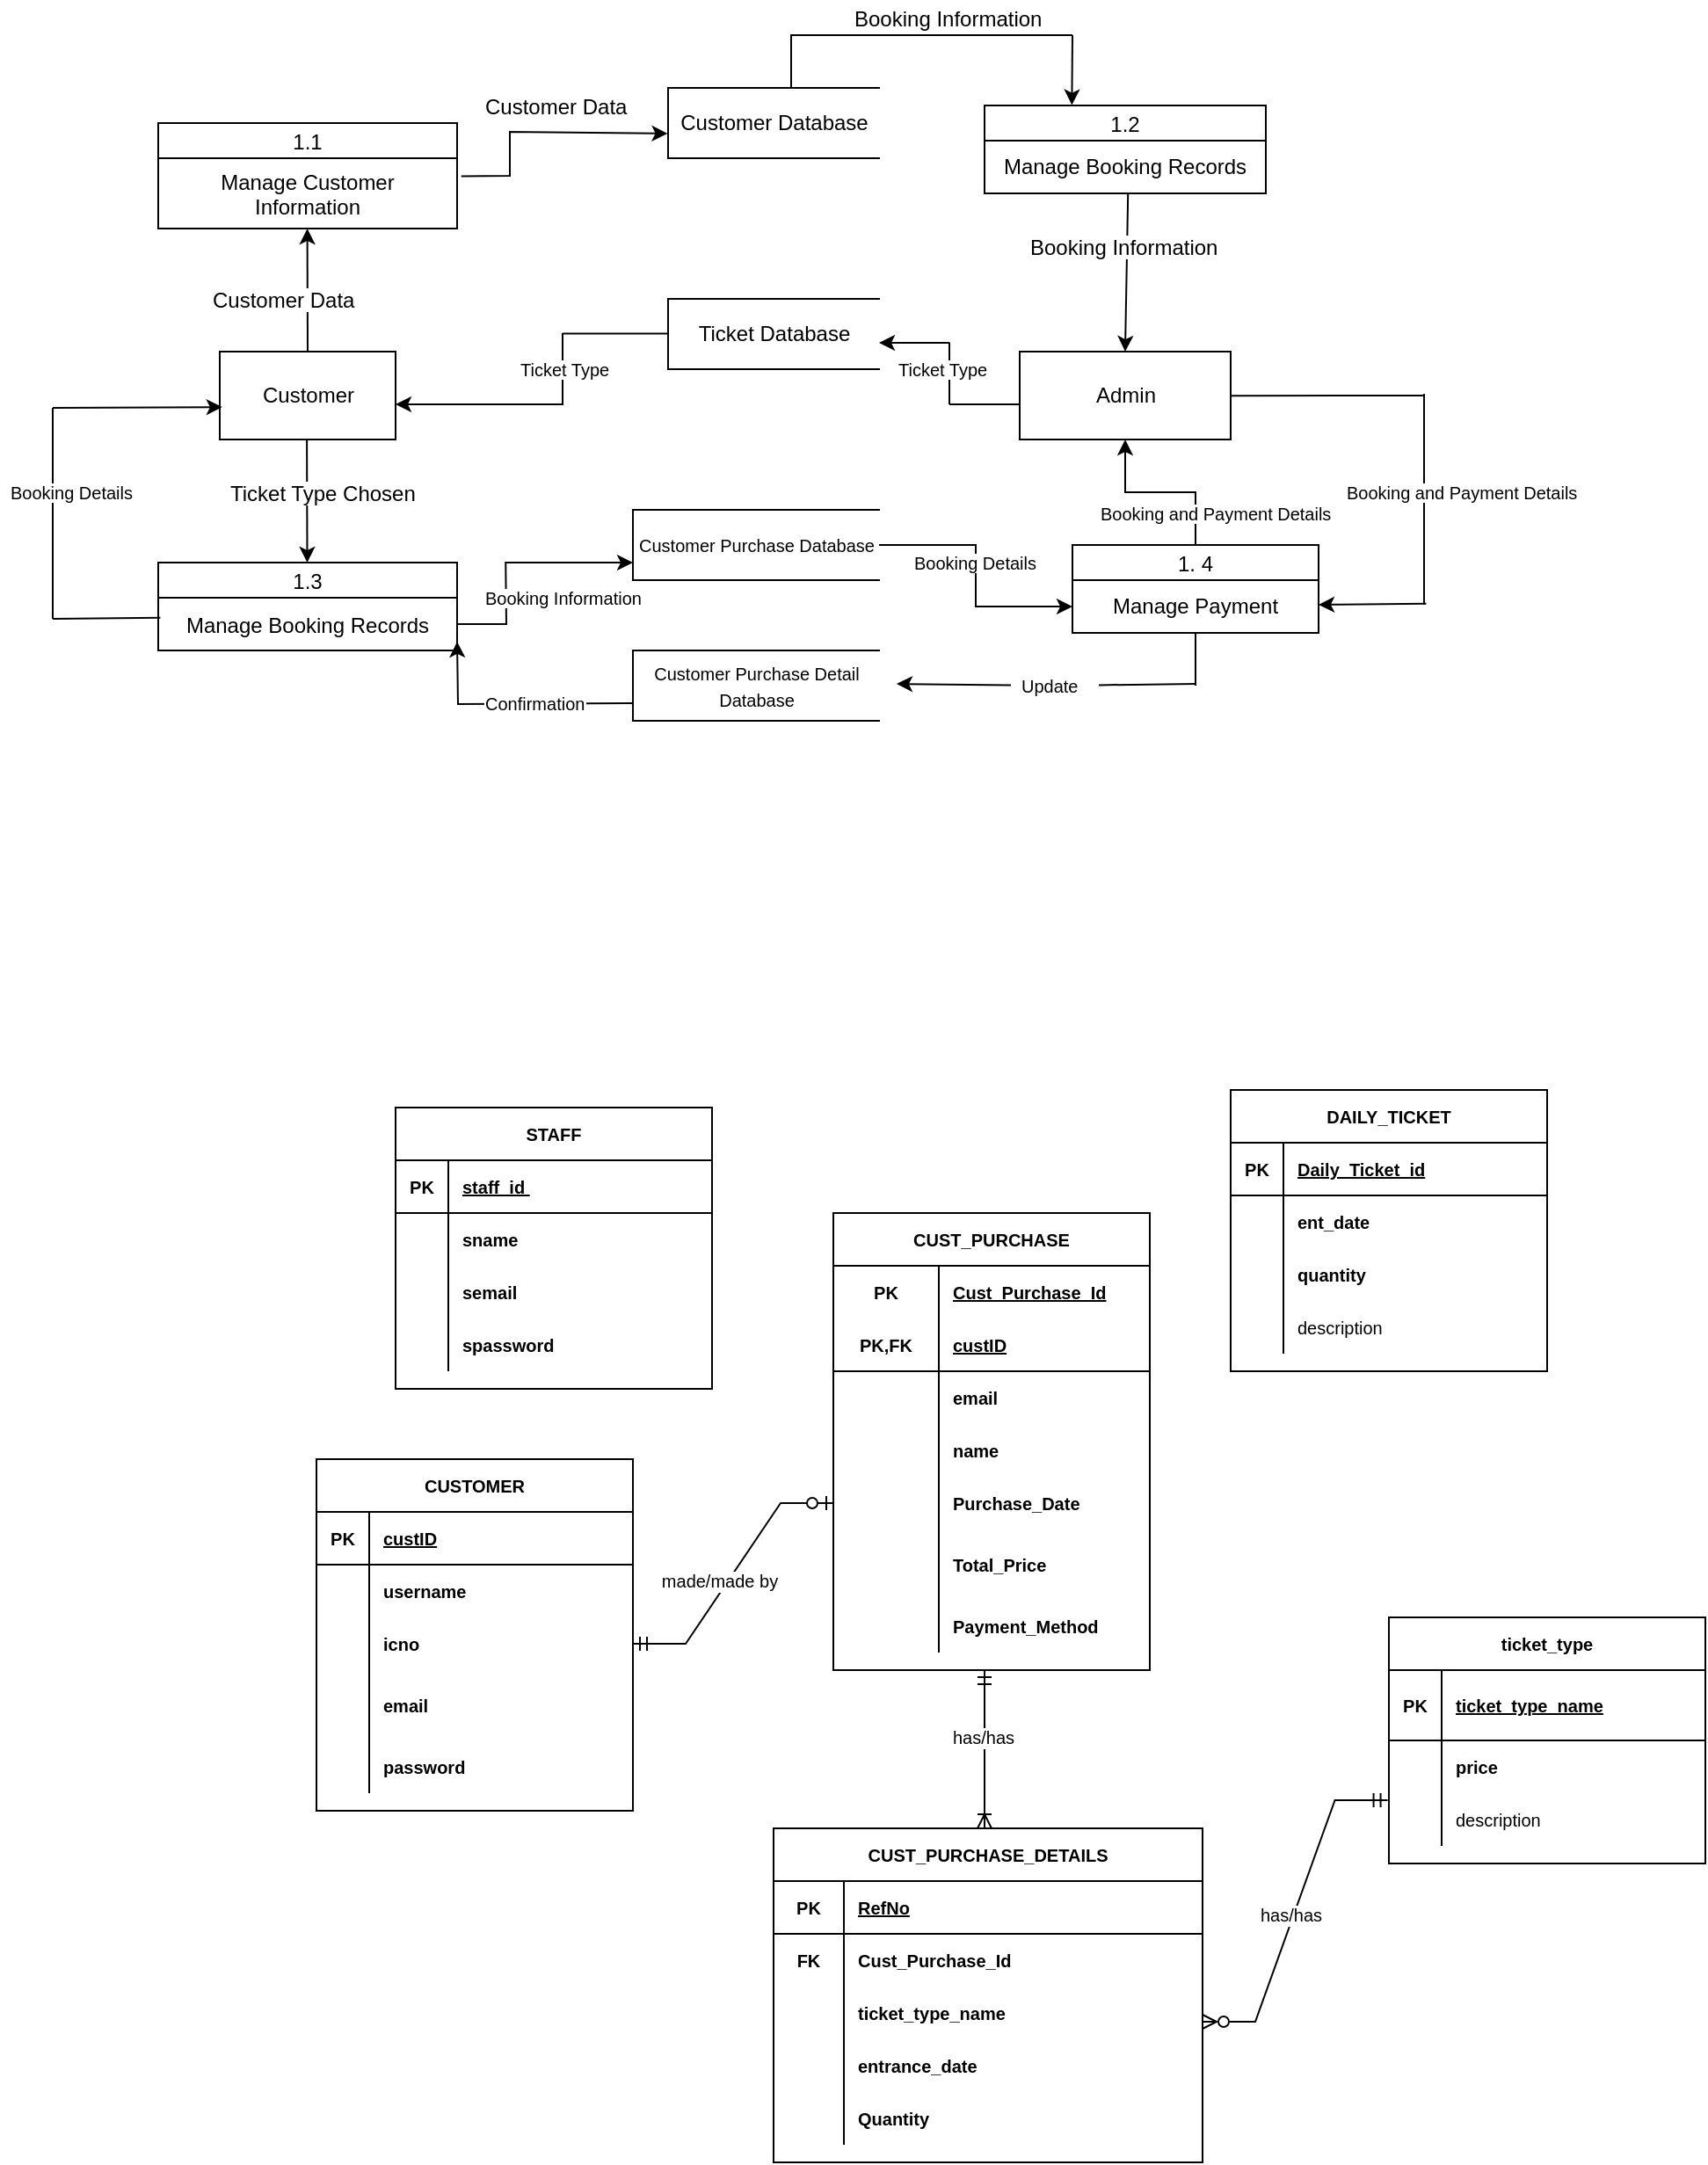 <mxfile version="16.2.7" type="github">
  <diagram id="S7l8wAbUdRp46LBn-i9x" name="Page-1">
    <mxGraphModel dx="1314" dy="1718" grid="1" gridSize="10" guides="1" tooltips="1" connect="1" arrows="1" fold="1" page="1" pageScale="1" pageWidth="850" pageHeight="1100" math="0" shadow="0">
      <root>
        <mxCell id="0" />
        <mxCell id="1" parent="0" />
        <mxCell id="JdBObX5c28iziQ9NhJDq-1" value="1.3" style="swimlane;fontStyle=0;childLayout=stackLayout;horizontal=1;startSize=20;fillColor=#ffffff;horizontalStack=0;resizeParent=1;resizeParentMax=0;resizeLast=0;collapsible=0;marginBottom=0;swimlaneFillColor=#ffffff;" vertex="1" parent="1">
          <mxGeometry x="90" y="310" width="170" height="50" as="geometry" />
        </mxCell>
        <mxCell id="JdBObX5c28iziQ9NhJDq-6" value="Manage Booking Records" style="text;strokeColor=none;fillColor=none;align=center;verticalAlign=middle;spacingLeft=4;spacingRight=4;overflow=hidden;points=[[0,0.5],[1,0.5]];portConstraint=eastwest;rotatable=0;" vertex="1" parent="JdBObX5c28iziQ9NhJDq-1">
          <mxGeometry y="20" width="170" height="30" as="geometry" />
        </mxCell>
        <mxCell id="JdBObX5c28iziQ9NhJDq-2" value="1.1" style="swimlane;fontStyle=0;childLayout=stackLayout;horizontal=1;startSize=20;fillColor=#ffffff;horizontalStack=0;resizeParent=1;resizeParentMax=0;resizeLast=0;collapsible=0;marginBottom=0;swimlaneFillColor=#ffffff;" vertex="1" parent="1">
          <mxGeometry x="90" y="60" width="170" height="60" as="geometry" />
        </mxCell>
        <mxCell id="JdBObX5c28iziQ9NhJDq-5" value="Manage Customer &#xa;Information" style="text;strokeColor=none;fillColor=none;align=center;verticalAlign=middle;spacingLeft=4;spacingRight=4;overflow=hidden;points=[[0,0.5],[1,0.5]];portConstraint=eastwest;rotatable=0;" vertex="1" parent="JdBObX5c28iziQ9NhJDq-2">
          <mxGeometry y="20" width="170" height="40" as="geometry" />
        </mxCell>
        <mxCell id="JdBObX5c28iziQ9NhJDq-58" value="" style="edgeStyle=orthogonalEdgeStyle;rounded=0;orthogonalLoop=1;jettySize=auto;html=1;fontSize=10;startArrow=none;startFill=0;endArrow=classic;endFill=1;" edge="1" parent="1" source="JdBObX5c28iziQ9NhJDq-3" target="JdBObX5c28iziQ9NhJDq-9">
          <mxGeometry relative="1" as="geometry" />
        </mxCell>
        <mxCell id="JdBObX5c28iziQ9NhJDq-3" value="1. 4" style="swimlane;fontStyle=0;childLayout=stackLayout;horizontal=1;startSize=20;fillColor=#ffffff;horizontalStack=0;resizeParent=1;resizeParentMax=0;resizeLast=0;collapsible=0;marginBottom=0;swimlaneFillColor=#ffffff;" vertex="1" parent="1">
          <mxGeometry x="610" y="300" width="140" height="50" as="geometry" />
        </mxCell>
        <mxCell id="JdBObX5c28iziQ9NhJDq-8" value="Manage Payment" style="text;html=1;strokeColor=none;fillColor=none;align=center;verticalAlign=middle;whiteSpace=wrap;rounded=0;" vertex="1" parent="JdBObX5c28iziQ9NhJDq-3">
          <mxGeometry y="20" width="140" height="30" as="geometry" />
        </mxCell>
        <mxCell id="JdBObX5c28iziQ9NhJDq-4" value="1.2" style="swimlane;fontStyle=0;childLayout=stackLayout;horizontal=1;startSize=20;fillColor=#ffffff;horizontalStack=0;resizeParent=1;resizeParentMax=0;resizeLast=0;collapsible=0;marginBottom=0;swimlaneFillColor=#ffffff;" vertex="1" parent="1">
          <mxGeometry x="560" y="50" width="160" height="50" as="geometry" />
        </mxCell>
        <mxCell id="JdBObX5c28iziQ9NhJDq-7" value="Manage Booking Records" style="text;html=1;strokeColor=none;fillColor=none;align=center;verticalAlign=middle;whiteSpace=wrap;rounded=0;" vertex="1" parent="JdBObX5c28iziQ9NhJDq-4">
          <mxGeometry y="20" width="160" height="30" as="geometry" />
        </mxCell>
        <mxCell id="JdBObX5c28iziQ9NhJDq-9" value="Admin" style="html=1;dashed=0;whitespace=wrap;" vertex="1" parent="1">
          <mxGeometry x="580" y="190" width="120" height="50" as="geometry" />
        </mxCell>
        <mxCell id="JdBObX5c28iziQ9NhJDq-11" value="Customer" style="html=1;dashed=0;whitespace=wrap;" vertex="1" parent="1">
          <mxGeometry x="125" y="190" width="100" height="50" as="geometry" />
        </mxCell>
        <mxCell id="JdBObX5c28iziQ9NhJDq-12" value="" style="endArrow=classic;html=1;rounded=0;exitX=0.5;exitY=0;exitDx=0;exitDy=0;" edge="1" parent="1" source="JdBObX5c28iziQ9NhJDq-11">
          <mxGeometry width="50" height="50" relative="1" as="geometry">
            <mxPoint x="174.79" y="180" as="sourcePoint" />
            <mxPoint x="174.79" y="120" as="targetPoint" />
          </mxGeometry>
        </mxCell>
        <mxCell id="JdBObX5c28iziQ9NhJDq-14" value="" style="endArrow=none;html=1;rounded=0;exitX=0.5;exitY=0;exitDx=0;exitDy=0;endFill=0;startArrow=classic;startFill=1;" edge="1" parent="1">
          <mxGeometry width="50" height="50" relative="1" as="geometry">
            <mxPoint x="174.76" y="310" as="sourcePoint" />
            <mxPoint x="174.55" y="240" as="targetPoint" />
          </mxGeometry>
        </mxCell>
        <mxCell id="JdBObX5c28iziQ9NhJDq-15" value="Customer Database" style="html=1;dashed=0;whitespace=wrap;shape=partialRectangle;right=0;" vertex="1" parent="1">
          <mxGeometry x="380" y="40" width="120" height="40" as="geometry" />
        </mxCell>
        <mxCell id="JdBObX5c28iziQ9NhJDq-16" value="Ticket Database" style="html=1;dashed=0;whitespace=wrap;shape=partialRectangle;right=0;" vertex="1" parent="1">
          <mxGeometry x="380" y="160" width="120" height="40" as="geometry" />
        </mxCell>
        <mxCell id="JdBObX5c28iziQ9NhJDq-56" value="" style="edgeStyle=orthogonalEdgeStyle;rounded=0;orthogonalLoop=1;jettySize=auto;html=1;fontSize=10;startArrow=none;startFill=0;endArrow=classic;endFill=1;" edge="1" parent="1" source="JdBObX5c28iziQ9NhJDq-17" target="JdBObX5c28iziQ9NhJDq-8">
          <mxGeometry relative="1" as="geometry" />
        </mxCell>
        <mxCell id="JdBObX5c28iziQ9NhJDq-17" value="&lt;font style=&quot;font-size: 10px&quot;&gt;Customer Purchase Database&lt;/font&gt;" style="html=1;dashed=0;whitespace=wrap;shape=partialRectangle;right=0;" vertex="1" parent="1">
          <mxGeometry x="360" y="280" width="140" height="40" as="geometry" />
        </mxCell>
        <mxCell id="JdBObX5c28iziQ9NhJDq-25" value="Customer Data" style="text;strokeColor=none;fillColor=none;align=left;verticalAlign=middle;spacingLeft=4;spacingRight=4;overflow=hidden;points=[[0,0.5],[1,0.5]];portConstraint=eastwest;rotatable=0;rounded=1;labelBackgroundColor=#FFFFFF;fontSize=12;" vertex="1" parent="1">
          <mxGeometry x="115" y="150" width="120" height="20" as="geometry" />
        </mxCell>
        <mxCell id="JdBObX5c28iziQ9NhJDq-27" value="" style="endArrow=classic;html=1;rounded=0;exitX=1.014;exitY=0.257;exitDx=0;exitDy=0;exitPerimeter=0;entryX=-0.002;entryY=0.649;entryDx=0;entryDy=0;entryPerimeter=0;" edge="1" parent="1" source="JdBObX5c28iziQ9NhJDq-5" target="JdBObX5c28iziQ9NhJDq-15">
          <mxGeometry width="50" height="50" relative="1" as="geometry">
            <mxPoint x="290" y="115" as="sourcePoint" />
            <mxPoint x="340" y="65" as="targetPoint" />
            <Array as="points">
              <mxPoint x="290" y="90" />
              <mxPoint x="290" y="65" />
            </Array>
          </mxGeometry>
        </mxCell>
        <mxCell id="JdBObX5c28iziQ9NhJDq-28" value="Customer Data" style="text;strokeColor=none;fillColor=none;align=left;verticalAlign=middle;spacingLeft=4;spacingRight=4;overflow=hidden;points=[[0,0.5],[1,0.5]];portConstraint=eastwest;rotatable=0;rounded=1;labelBackgroundColor=#FFFFFF;fontSize=12;" vertex="1" parent="1">
          <mxGeometry x="270" y="40" width="120" height="20" as="geometry" />
        </mxCell>
        <mxCell id="JdBObX5c28iziQ9NhJDq-29" value="" style="endArrow=none;html=1;rounded=0;endFill=0;" edge="1" parent="1">
          <mxGeometry width="50" height="50" relative="1" as="geometry">
            <mxPoint x="450" y="40" as="sourcePoint" />
            <mxPoint x="610" y="10" as="targetPoint" />
            <Array as="points">
              <mxPoint x="450" y="10" />
            </Array>
          </mxGeometry>
        </mxCell>
        <mxCell id="JdBObX5c28iziQ9NhJDq-30" value="" style="endArrow=classic;html=1;rounded=0;entryX=0.348;entryY=-0.004;entryDx=0;entryDy=0;entryPerimeter=0;" edge="1" parent="1">
          <mxGeometry width="50" height="50" relative="1" as="geometry">
            <mxPoint x="610" y="10" as="sourcePoint" />
            <mxPoint x="609.68" y="49.8" as="targetPoint" />
          </mxGeometry>
        </mxCell>
        <mxCell id="JdBObX5c28iziQ9NhJDq-31" value="Booking Information" style="text;strokeColor=none;fillColor=none;align=left;verticalAlign=middle;spacingLeft=4;spacingRight=4;overflow=hidden;points=[[0,0.5],[1,0.5]];portConstraint=eastwest;rotatable=0;rounded=1;labelBackgroundColor=#FFFFFF;fontSize=12;" vertex="1" parent="1">
          <mxGeometry x="480" y="-10" width="120" height="20" as="geometry" />
        </mxCell>
        <mxCell id="JdBObX5c28iziQ9NhJDq-32" value="" style="endArrow=classic;html=1;rounded=0;entryX=0.5;entryY=0;entryDx=0;entryDy=0;exitX=0.51;exitY=1.016;exitDx=0;exitDy=0;exitPerimeter=0;" edge="1" parent="1" source="JdBObX5c28iziQ9NhJDq-7" target="JdBObX5c28iziQ9NhJDq-9">
          <mxGeometry width="50" height="50" relative="1" as="geometry">
            <mxPoint x="641" y="104" as="sourcePoint" />
            <mxPoint x="641.0" y="160" as="targetPoint" />
          </mxGeometry>
        </mxCell>
        <mxCell id="JdBObX5c28iziQ9NhJDq-33" value="Booking Information" style="text;strokeColor=none;fillColor=none;align=left;verticalAlign=middle;spacingLeft=4;spacingRight=4;overflow=hidden;points=[[0,0.5],[1,0.5]];portConstraint=eastwest;rotatable=0;rounded=1;labelBackgroundColor=#FFFFFF;fontSize=12;" vertex="1" parent="1">
          <mxGeometry x="580" y="120" width="120" height="20" as="geometry" />
        </mxCell>
        <mxCell id="JdBObX5c28iziQ9NhJDq-38" value="" style="endArrow=none;html=1;rounded=0;endFill=0;startArrow=classic;startFill=1;" edge="1" parent="1">
          <mxGeometry width="50" height="50" relative="1" as="geometry">
            <mxPoint x="500" y="185" as="sourcePoint" />
            <mxPoint x="540" y="185" as="targetPoint" />
          </mxGeometry>
        </mxCell>
        <mxCell id="JdBObX5c28iziQ9NhJDq-39" value="" style="endArrow=none;html=1;rounded=0;endFill=0;" edge="1" parent="1">
          <mxGeometry width="50" height="50" relative="1" as="geometry">
            <mxPoint x="540" y="184.74" as="sourcePoint" />
            <mxPoint x="540" y="220" as="targetPoint" />
          </mxGeometry>
        </mxCell>
        <mxCell id="JdBObX5c28iziQ9NhJDq-40" value="" style="endArrow=none;html=1;rounded=0;endFill=0;" edge="1" parent="1">
          <mxGeometry width="50" height="50" relative="1" as="geometry">
            <mxPoint x="540" y="220" as="sourcePoint" />
            <mxPoint x="580" y="220" as="targetPoint" />
          </mxGeometry>
        </mxCell>
        <mxCell id="JdBObX5c28iziQ9NhJDq-41" value="Ticket Type" style="text;strokeColor=none;fillColor=none;align=left;verticalAlign=middle;spacingLeft=4;spacingRight=4;overflow=hidden;points=[[0,0.5],[1,0.5]];portConstraint=eastwest;rotatable=0;rounded=1;labelBackgroundColor=#FFFFFF;fontSize=10;" vertex="1" parent="1">
          <mxGeometry x="505" y="190" width="70" height="20" as="geometry" />
        </mxCell>
        <mxCell id="JdBObX5c28iziQ9NhJDq-42" value="" style="endArrow=none;html=1;rounded=0;fontSize=10;endFill=0;" edge="1" parent="1">
          <mxGeometry width="50" height="50" relative="1" as="geometry">
            <mxPoint x="380" y="179.74" as="sourcePoint" />
            <mxPoint x="320" y="179.74" as="targetPoint" />
          </mxGeometry>
        </mxCell>
        <mxCell id="JdBObX5c28iziQ9NhJDq-43" value="" style="endArrow=none;html=1;rounded=0;fontSize=10;endFill=0;" edge="1" parent="1">
          <mxGeometry width="50" height="50" relative="1" as="geometry">
            <mxPoint x="320" y="220.5" as="sourcePoint" />
            <mxPoint x="320" y="179.5" as="targetPoint" />
          </mxGeometry>
        </mxCell>
        <mxCell id="JdBObX5c28iziQ9NhJDq-44" value="" style="endArrow=classic;html=1;rounded=0;fontSize=10;" edge="1" parent="1">
          <mxGeometry width="50" height="50" relative="1" as="geometry">
            <mxPoint x="320" y="220" as="sourcePoint" />
            <mxPoint x="225" y="220" as="targetPoint" />
          </mxGeometry>
        </mxCell>
        <mxCell id="JdBObX5c28iziQ9NhJDq-45" value="Ticket Type" style="text;strokeColor=none;fillColor=none;align=left;verticalAlign=middle;spacingLeft=4;spacingRight=4;overflow=hidden;points=[[0,0.5],[1,0.5]];portConstraint=eastwest;rotatable=0;rounded=1;labelBackgroundColor=#FFFFFF;fontSize=10;" vertex="1" parent="1">
          <mxGeometry x="290" y="190" width="70" height="20" as="geometry" />
        </mxCell>
        <mxCell id="JdBObX5c28iziQ9NhJDq-78" value="" style="edgeStyle=orthogonalEdgeStyle;rounded=0;orthogonalLoop=1;jettySize=auto;html=1;fontSize=10;startArrow=none;startFill=0;endArrow=classic;endFill=1;" edge="1" parent="1">
          <mxGeometry relative="1" as="geometry">
            <mxPoint x="360" y="389.993" as="sourcePoint" />
            <mxPoint x="260" y="354.94" as="targetPoint" />
          </mxGeometry>
        </mxCell>
        <mxCell id="JdBObX5c28iziQ9NhJDq-46" value="&lt;font style=&quot;font-size: 10px&quot;&gt;Customer Purchase Detail&lt;br&gt;Database&lt;br&gt;&lt;/font&gt;" style="html=1;dashed=0;whitespace=wrap;shape=partialRectangle;right=0;" vertex="1" parent="1">
          <mxGeometry x="360" y="360" width="140" height="40" as="geometry" />
        </mxCell>
        <mxCell id="JdBObX5c28iziQ9NhJDq-47" value="" style="endArrow=classic;html=1;rounded=0;exitX=1;exitY=0.5;exitDx=0;exitDy=0;entryX=0;entryY=0.75;entryDx=0;entryDy=0;" edge="1" parent="1" source="JdBObX5c28iziQ9NhJDq-6" target="JdBObX5c28iziQ9NhJDq-17">
          <mxGeometry width="50" height="50" relative="1" as="geometry">
            <mxPoint x="260.0" y="335.28" as="sourcePoint" />
            <mxPoint x="358.81" y="311.28" as="targetPoint" />
            <Array as="points">
              <mxPoint x="288" y="345" />
              <mxPoint x="287.62" y="310" />
            </Array>
          </mxGeometry>
        </mxCell>
        <mxCell id="JdBObX5c28iziQ9NhJDq-48" value="Booking Information" style="text;strokeColor=none;fillColor=none;align=left;verticalAlign=middle;spacingLeft=4;spacingRight=4;overflow=hidden;points=[[0,0.5],[1,0.5]];portConstraint=eastwest;rotatable=0;rounded=1;labelBackgroundColor=#FFFFFF;fontSize=10;" vertex="1" parent="1">
          <mxGeometry x="270" y="320" width="100" height="20" as="geometry" />
        </mxCell>
        <mxCell id="JdBObX5c28iziQ9NhJDq-49" value="Ticket Type Chosen " style="text;strokeColor=none;fillColor=none;align=left;verticalAlign=middle;spacingLeft=4;spacingRight=4;overflow=hidden;points=[[0,0.5],[1,0.5]];portConstraint=eastwest;rotatable=0;rounded=1;labelBackgroundColor=#FFFFFF;fontSize=12;" vertex="1" parent="1">
          <mxGeometry x="125" y="260" width="120" height="20" as="geometry" />
        </mxCell>
        <mxCell id="JdBObX5c28iziQ9NhJDq-57" value="Booking Details" style="text;strokeColor=none;fillColor=none;align=left;verticalAlign=middle;spacingLeft=4;spacingRight=4;overflow=hidden;points=[[0,0.5],[1,0.5]];portConstraint=eastwest;rotatable=0;rounded=1;labelBackgroundColor=#FFFFFF;fontSize=10;" vertex="1" parent="1">
          <mxGeometry x="514" y="300" width="100" height="20" as="geometry" />
        </mxCell>
        <mxCell id="JdBObX5c28iziQ9NhJDq-59" value="Booking and Payment Details" style="text;strokeColor=none;fillColor=none;align=left;verticalAlign=middle;spacingLeft=4;spacingRight=4;overflow=hidden;points=[[0,0.5],[1,0.5]];portConstraint=eastwest;rotatable=0;rounded=1;labelBackgroundColor=#FFFFFF;fontSize=10;" vertex="1" parent="1">
          <mxGeometry x="620" y="272" width="150" height="20" as="geometry" />
        </mxCell>
        <mxCell id="JdBObX5c28iziQ9NhJDq-63" value="" style="endArrow=none;html=1;rounded=0;fontSize=10;entryX=0.007;entryY=0.378;entryDx=0;entryDy=0;entryPerimeter=0;endFill=0;" edge="1" parent="1" target="JdBObX5c28iziQ9NhJDq-6">
          <mxGeometry width="50" height="50" relative="1" as="geometry">
            <mxPoint x="30" y="342" as="sourcePoint" />
            <mxPoint x="80" y="292" as="targetPoint" />
          </mxGeometry>
        </mxCell>
        <mxCell id="JdBObX5c28iziQ9NhJDq-64" value="" style="endArrow=none;html=1;rounded=0;fontSize=10;endFill=0;" edge="1" parent="1">
          <mxGeometry width="50" height="50" relative="1" as="geometry">
            <mxPoint x="30" y="342" as="sourcePoint" />
            <mxPoint x="30" y="222" as="targetPoint" />
          </mxGeometry>
        </mxCell>
        <mxCell id="JdBObX5c28iziQ9NhJDq-65" value="" style="endArrow=classic;html=1;rounded=0;fontSize=10;entryX=0.014;entryY=0.671;entryDx=0;entryDy=0;entryPerimeter=0;" edge="1" parent="1">
          <mxGeometry width="50" height="50" relative="1" as="geometry">
            <mxPoint x="30" y="222" as="sourcePoint" />
            <mxPoint x="126.4" y="221.55" as="targetPoint" />
          </mxGeometry>
        </mxCell>
        <mxCell id="JdBObX5c28iziQ9NhJDq-66" value="Booking Details" style="text;strokeColor=none;fillColor=none;align=left;verticalAlign=middle;spacingLeft=4;spacingRight=4;overflow=hidden;points=[[0,0.5],[1,0.5]];portConstraint=eastwest;rotatable=0;rounded=1;labelBackgroundColor=#FFFFFF;fontSize=10;" vertex="1" parent="1">
          <mxGeometry y="260" width="100" height="20" as="geometry" />
        </mxCell>
        <mxCell id="JdBObX5c28iziQ9NhJDq-68" value="" style="endArrow=none;html=1;rounded=0;fontSize=10;entryX=0.007;entryY=0.378;entryDx=0;entryDy=0;entryPerimeter=0;endFill=0;startArrow=classic;startFill=1;" edge="1" parent="1">
          <mxGeometry width="50" height="50" relative="1" as="geometry">
            <mxPoint x="750" y="334.0" as="sourcePoint" />
            <mxPoint x="811.19" y="333.34" as="targetPoint" />
          </mxGeometry>
        </mxCell>
        <mxCell id="JdBObX5c28iziQ9NhJDq-69" value="" style="endArrow=none;html=1;rounded=0;fontSize=10;endFill=0;" edge="1" parent="1">
          <mxGeometry width="50" height="50" relative="1" as="geometry">
            <mxPoint x="810" y="334.0" as="sourcePoint" />
            <mxPoint x="810" y="214" as="targetPoint" />
          </mxGeometry>
        </mxCell>
        <mxCell id="JdBObX5c28iziQ9NhJDq-70" value="" style="endArrow=none;html=1;rounded=0;fontSize=10;endFill=0;" edge="1" parent="1">
          <mxGeometry width="50" height="50" relative="1" as="geometry">
            <mxPoint x="700" y="215.08" as="sourcePoint" />
            <mxPoint x="810" y="215" as="targetPoint" />
          </mxGeometry>
        </mxCell>
        <mxCell id="JdBObX5c28iziQ9NhJDq-71" value="Booking and Payment Details" style="text;strokeColor=none;fillColor=none;align=left;verticalAlign=middle;spacingLeft=4;spacingRight=4;overflow=hidden;points=[[0,0.5],[1,0.5]];portConstraint=eastwest;rotatable=0;rounded=1;labelBackgroundColor=#FFFFFF;fontSize=10;" vertex="1" parent="1">
          <mxGeometry x="760" y="260" width="150" height="20" as="geometry" />
        </mxCell>
        <mxCell id="JdBObX5c28iziQ9NhJDq-74" value="" style="endArrow=none;html=1;rounded=0;fontSize=10;entryX=0.5;entryY=1;entryDx=0;entryDy=0;endFill=0;" edge="1" parent="1" target="JdBObX5c28iziQ9NhJDq-8">
          <mxGeometry width="50" height="50" relative="1" as="geometry">
            <mxPoint x="680" y="380" as="sourcePoint" />
            <mxPoint x="682" y="355" as="targetPoint" />
          </mxGeometry>
        </mxCell>
        <mxCell id="JdBObX5c28iziQ9NhJDq-75" value="" style="endArrow=none;html=1;rounded=0;fontSize=10;endFill=0;startArrow=none;" edge="1" parent="1" source="JdBObX5c28iziQ9NhJDq-76">
          <mxGeometry width="50" height="50" relative="1" as="geometry">
            <mxPoint x="510" y="379" as="sourcePoint" />
            <mxPoint x="680" y="379" as="targetPoint" />
          </mxGeometry>
        </mxCell>
        <mxCell id="JdBObX5c28iziQ9NhJDq-76" value="Update" style="text;strokeColor=none;fillColor=none;align=left;verticalAlign=middle;spacingLeft=4;spacingRight=4;overflow=hidden;points=[[0,0.5],[1,0.5]];portConstraint=eastwest;rotatable=0;rounded=1;labelBackgroundColor=#FFFFFF;fontSize=10;" vertex="1" parent="1">
          <mxGeometry x="575" y="370" width="50" height="20" as="geometry" />
        </mxCell>
        <mxCell id="JdBObX5c28iziQ9NhJDq-77" value="" style="endArrow=none;html=1;rounded=0;fontSize=10;endFill=0;startArrow=classic;startFill=1;" edge="1" parent="1" target="JdBObX5c28iziQ9NhJDq-76">
          <mxGeometry width="50" height="50" relative="1" as="geometry">
            <mxPoint x="510" y="379" as="sourcePoint" />
            <mxPoint x="680" y="379" as="targetPoint" />
          </mxGeometry>
        </mxCell>
        <mxCell id="JdBObX5c28iziQ9NhJDq-79" value="Confirmation" style="text;strokeColor=none;fillColor=none;align=left;verticalAlign=middle;spacingLeft=4;spacingRight=4;overflow=hidden;points=[[0,0.5],[1,0.5]];portConstraint=eastwest;rotatable=0;rounded=1;labelBackgroundColor=#FFFFFF;fontSize=10;" vertex="1" parent="1">
          <mxGeometry x="270" y="380" width="70" height="20" as="geometry" />
        </mxCell>
        <mxCell id="JdBObX5c28iziQ9NhJDq-80" value="STAFF" style="shape=table;startSize=30;container=1;collapsible=1;childLayout=tableLayout;fixedRows=1;rowLines=0;fontStyle=1;align=center;resizeLast=1;fontSize=10;" vertex="1" parent="1">
          <mxGeometry x="225" y="620" width="180" height="160" as="geometry" />
        </mxCell>
        <mxCell id="JdBObX5c28iziQ9NhJDq-81" value="" style="shape=tableRow;horizontal=0;startSize=0;swimlaneHead=0;swimlaneBody=0;fillColor=none;collapsible=0;dropTarget=0;points=[[0,0.5],[1,0.5]];portConstraint=eastwest;top=0;left=0;right=0;bottom=1;fontSize=10;" vertex="1" parent="JdBObX5c28iziQ9NhJDq-80">
          <mxGeometry y="30" width="180" height="30" as="geometry" />
        </mxCell>
        <mxCell id="JdBObX5c28iziQ9NhJDq-82" value="PK" style="shape=partialRectangle;connectable=0;fillColor=none;top=0;left=0;bottom=0;right=0;fontStyle=1;overflow=hidden;fontSize=10;" vertex="1" parent="JdBObX5c28iziQ9NhJDq-81">
          <mxGeometry width="30" height="30" as="geometry">
            <mxRectangle width="30" height="30" as="alternateBounds" />
          </mxGeometry>
        </mxCell>
        <mxCell id="JdBObX5c28iziQ9NhJDq-83" value="staff_id " style="shape=partialRectangle;connectable=0;fillColor=none;top=0;left=0;bottom=0;right=0;align=left;spacingLeft=6;fontStyle=5;overflow=hidden;fontSize=10;" vertex="1" parent="JdBObX5c28iziQ9NhJDq-81">
          <mxGeometry x="30" width="150" height="30" as="geometry">
            <mxRectangle width="150" height="30" as="alternateBounds" />
          </mxGeometry>
        </mxCell>
        <mxCell id="JdBObX5c28iziQ9NhJDq-84" value="" style="shape=tableRow;horizontal=0;startSize=0;swimlaneHead=0;swimlaneBody=0;fillColor=none;collapsible=0;dropTarget=0;points=[[0,0.5],[1,0.5]];portConstraint=eastwest;top=0;left=0;right=0;bottom=0;fontSize=10;" vertex="1" parent="JdBObX5c28iziQ9NhJDq-80">
          <mxGeometry y="60" width="180" height="30" as="geometry" />
        </mxCell>
        <mxCell id="JdBObX5c28iziQ9NhJDq-85" value="" style="shape=partialRectangle;connectable=0;fillColor=none;top=0;left=0;bottom=0;right=0;editable=1;overflow=hidden;fontSize=10;" vertex="1" parent="JdBObX5c28iziQ9NhJDq-84">
          <mxGeometry width="30" height="30" as="geometry">
            <mxRectangle width="30" height="30" as="alternateBounds" />
          </mxGeometry>
        </mxCell>
        <mxCell id="JdBObX5c28iziQ9NhJDq-86" value="sname" style="shape=partialRectangle;connectable=0;fillColor=none;top=0;left=0;bottom=0;right=0;align=left;spacingLeft=6;overflow=hidden;fontSize=10;fontStyle=1" vertex="1" parent="JdBObX5c28iziQ9NhJDq-84">
          <mxGeometry x="30" width="150" height="30" as="geometry">
            <mxRectangle width="150" height="30" as="alternateBounds" />
          </mxGeometry>
        </mxCell>
        <mxCell id="JdBObX5c28iziQ9NhJDq-87" value="" style="shape=tableRow;horizontal=0;startSize=0;swimlaneHead=0;swimlaneBody=0;fillColor=none;collapsible=0;dropTarget=0;points=[[0,0.5],[1,0.5]];portConstraint=eastwest;top=0;left=0;right=0;bottom=0;fontSize=10;" vertex="1" parent="JdBObX5c28iziQ9NhJDq-80">
          <mxGeometry y="90" width="180" height="30" as="geometry" />
        </mxCell>
        <mxCell id="JdBObX5c28iziQ9NhJDq-88" value="" style="shape=partialRectangle;connectable=0;fillColor=none;top=0;left=0;bottom=0;right=0;editable=1;overflow=hidden;fontSize=10;" vertex="1" parent="JdBObX5c28iziQ9NhJDq-87">
          <mxGeometry width="30" height="30" as="geometry">
            <mxRectangle width="30" height="30" as="alternateBounds" />
          </mxGeometry>
        </mxCell>
        <mxCell id="JdBObX5c28iziQ9NhJDq-89" value="semail" style="shape=partialRectangle;connectable=0;fillColor=none;top=0;left=0;bottom=0;right=0;align=left;spacingLeft=6;overflow=hidden;fontSize=10;fontStyle=1" vertex="1" parent="JdBObX5c28iziQ9NhJDq-87">
          <mxGeometry x="30" width="150" height="30" as="geometry">
            <mxRectangle width="150" height="30" as="alternateBounds" />
          </mxGeometry>
        </mxCell>
        <mxCell id="JdBObX5c28iziQ9NhJDq-90" value="" style="shape=tableRow;horizontal=0;startSize=0;swimlaneHead=0;swimlaneBody=0;fillColor=none;collapsible=0;dropTarget=0;points=[[0,0.5],[1,0.5]];portConstraint=eastwest;top=0;left=0;right=0;bottom=0;fontSize=10;" vertex="1" parent="JdBObX5c28iziQ9NhJDq-80">
          <mxGeometry y="120" width="180" height="30" as="geometry" />
        </mxCell>
        <mxCell id="JdBObX5c28iziQ9NhJDq-91" value="" style="shape=partialRectangle;connectable=0;fillColor=none;top=0;left=0;bottom=0;right=0;editable=1;overflow=hidden;fontSize=10;" vertex="1" parent="JdBObX5c28iziQ9NhJDq-90">
          <mxGeometry width="30" height="30" as="geometry">
            <mxRectangle width="30" height="30" as="alternateBounds" />
          </mxGeometry>
        </mxCell>
        <mxCell id="JdBObX5c28iziQ9NhJDq-92" value="spassword" style="shape=partialRectangle;connectable=0;fillColor=none;top=0;left=0;bottom=0;right=0;align=left;spacingLeft=6;overflow=hidden;fontSize=10;fontStyle=1" vertex="1" parent="JdBObX5c28iziQ9NhJDq-90">
          <mxGeometry x="30" width="150" height="30" as="geometry">
            <mxRectangle width="150" height="30" as="alternateBounds" />
          </mxGeometry>
        </mxCell>
        <mxCell id="JdBObX5c28iziQ9NhJDq-93" value="DAILY_TICKET" style="shape=table;startSize=30;container=1;collapsible=1;childLayout=tableLayout;fixedRows=1;rowLines=0;fontStyle=1;align=center;resizeLast=1;fontSize=10;" vertex="1" parent="1">
          <mxGeometry x="700" y="610" width="180" height="160.0" as="geometry" />
        </mxCell>
        <mxCell id="JdBObX5c28iziQ9NhJDq-94" value="" style="shape=tableRow;horizontal=0;startSize=0;swimlaneHead=0;swimlaneBody=0;fillColor=none;collapsible=0;dropTarget=0;points=[[0,0.5],[1,0.5]];portConstraint=eastwest;top=0;left=0;right=0;bottom=1;fontSize=10;" vertex="1" parent="JdBObX5c28iziQ9NhJDq-93">
          <mxGeometry y="30" width="180" height="30" as="geometry" />
        </mxCell>
        <mxCell id="JdBObX5c28iziQ9NhJDq-95" value="PK" style="shape=partialRectangle;connectable=0;fillColor=none;top=0;left=0;bottom=0;right=0;fontStyle=1;overflow=hidden;fontSize=10;" vertex="1" parent="JdBObX5c28iziQ9NhJDq-94">
          <mxGeometry width="30" height="30" as="geometry">
            <mxRectangle width="30" height="30" as="alternateBounds" />
          </mxGeometry>
        </mxCell>
        <mxCell id="JdBObX5c28iziQ9NhJDq-96" value="Daily_Ticket_id" style="shape=partialRectangle;connectable=0;fillColor=none;top=0;left=0;bottom=0;right=0;align=left;spacingLeft=6;fontStyle=5;overflow=hidden;fontSize=10;" vertex="1" parent="JdBObX5c28iziQ9NhJDq-94">
          <mxGeometry x="30" width="150" height="30" as="geometry">
            <mxRectangle width="150" height="30" as="alternateBounds" />
          </mxGeometry>
        </mxCell>
        <mxCell id="JdBObX5c28iziQ9NhJDq-97" value="" style="shape=tableRow;horizontal=0;startSize=0;swimlaneHead=0;swimlaneBody=0;fillColor=none;collapsible=0;dropTarget=0;points=[[0,0.5],[1,0.5]];portConstraint=eastwest;top=0;left=0;right=0;bottom=0;fontSize=10;" vertex="1" parent="JdBObX5c28iziQ9NhJDq-93">
          <mxGeometry y="60" width="180" height="30" as="geometry" />
        </mxCell>
        <mxCell id="JdBObX5c28iziQ9NhJDq-98" value="" style="shape=partialRectangle;connectable=0;fillColor=none;top=0;left=0;bottom=0;right=0;editable=1;overflow=hidden;fontSize=10;" vertex="1" parent="JdBObX5c28iziQ9NhJDq-97">
          <mxGeometry width="30" height="30" as="geometry">
            <mxRectangle width="30" height="30" as="alternateBounds" />
          </mxGeometry>
        </mxCell>
        <mxCell id="JdBObX5c28iziQ9NhJDq-99" value="ent_date" style="shape=partialRectangle;connectable=0;fillColor=none;top=0;left=0;bottom=0;right=0;align=left;spacingLeft=6;overflow=hidden;fontSize=10;fontStyle=1" vertex="1" parent="JdBObX5c28iziQ9NhJDq-97">
          <mxGeometry x="30" width="150" height="30" as="geometry">
            <mxRectangle width="150" height="30" as="alternateBounds" />
          </mxGeometry>
        </mxCell>
        <mxCell id="JdBObX5c28iziQ9NhJDq-100" value="" style="shape=tableRow;horizontal=0;startSize=0;swimlaneHead=0;swimlaneBody=0;fillColor=none;collapsible=0;dropTarget=0;points=[[0,0.5],[1,0.5]];portConstraint=eastwest;top=0;left=0;right=0;bottom=0;fontSize=10;" vertex="1" parent="JdBObX5c28iziQ9NhJDq-93">
          <mxGeometry y="90" width="180" height="30" as="geometry" />
        </mxCell>
        <mxCell id="JdBObX5c28iziQ9NhJDq-101" value="" style="shape=partialRectangle;connectable=0;fillColor=none;top=0;left=0;bottom=0;right=0;editable=1;overflow=hidden;fontSize=10;" vertex="1" parent="JdBObX5c28iziQ9NhJDq-100">
          <mxGeometry width="30" height="30" as="geometry">
            <mxRectangle width="30" height="30" as="alternateBounds" />
          </mxGeometry>
        </mxCell>
        <mxCell id="JdBObX5c28iziQ9NhJDq-102" value="quantity" style="shape=partialRectangle;connectable=0;fillColor=none;top=0;left=0;bottom=0;right=0;align=left;spacingLeft=6;overflow=hidden;fontSize=10;fontStyle=1" vertex="1" parent="JdBObX5c28iziQ9NhJDq-100">
          <mxGeometry x="30" width="150" height="30" as="geometry">
            <mxRectangle width="150" height="30" as="alternateBounds" />
          </mxGeometry>
        </mxCell>
        <mxCell id="JdBObX5c28iziQ9NhJDq-106" value="" style="shape=tableRow;horizontal=0;startSize=0;swimlaneHead=0;swimlaneBody=0;fillColor=none;collapsible=0;dropTarget=0;points=[[0,0.5],[1,0.5]];portConstraint=eastwest;top=0;left=0;right=0;bottom=0;fontSize=10;" vertex="1" parent="JdBObX5c28iziQ9NhJDq-93">
          <mxGeometry y="120" width="180" height="30" as="geometry" />
        </mxCell>
        <mxCell id="JdBObX5c28iziQ9NhJDq-107" value="" style="shape=partialRectangle;connectable=0;fillColor=none;top=0;left=0;bottom=0;right=0;editable=1;overflow=hidden;fontSize=10;" vertex="1" parent="JdBObX5c28iziQ9NhJDq-106">
          <mxGeometry width="30" height="30" as="geometry">
            <mxRectangle width="30" height="30" as="alternateBounds" />
          </mxGeometry>
        </mxCell>
        <mxCell id="JdBObX5c28iziQ9NhJDq-108" value="description" style="shape=partialRectangle;connectable=0;fillColor=none;top=0;left=0;bottom=0;right=0;align=left;spacingLeft=6;overflow=hidden;fontSize=10;" vertex="1" parent="JdBObX5c28iziQ9NhJDq-106">
          <mxGeometry x="30" width="150" height="30" as="geometry">
            <mxRectangle width="150" height="30" as="alternateBounds" />
          </mxGeometry>
        </mxCell>
        <mxCell id="JdBObX5c28iziQ9NhJDq-109" value="CUSTOMER" style="shape=table;startSize=30;container=1;collapsible=1;childLayout=tableLayout;fixedRows=1;rowLines=0;fontStyle=1;align=center;resizeLast=1;fontSize=10;" vertex="1" parent="1">
          <mxGeometry x="180" y="820" width="180" height="200" as="geometry" />
        </mxCell>
        <mxCell id="JdBObX5c28iziQ9NhJDq-110" value="" style="shape=tableRow;horizontal=0;startSize=0;swimlaneHead=0;swimlaneBody=0;fillColor=none;collapsible=0;dropTarget=0;points=[[0,0.5],[1,0.5]];portConstraint=eastwest;top=0;left=0;right=0;bottom=1;fontSize=10;" vertex="1" parent="JdBObX5c28iziQ9NhJDq-109">
          <mxGeometry y="30" width="180" height="30" as="geometry" />
        </mxCell>
        <mxCell id="JdBObX5c28iziQ9NhJDq-111" value="PK" style="shape=partialRectangle;connectable=0;fillColor=none;top=0;left=0;bottom=0;right=0;fontStyle=1;overflow=hidden;fontSize=10;" vertex="1" parent="JdBObX5c28iziQ9NhJDq-110">
          <mxGeometry width="30" height="30" as="geometry">
            <mxRectangle width="30" height="30" as="alternateBounds" />
          </mxGeometry>
        </mxCell>
        <mxCell id="JdBObX5c28iziQ9NhJDq-112" value="custID" style="shape=partialRectangle;connectable=0;fillColor=none;top=0;left=0;bottom=0;right=0;align=left;spacingLeft=6;fontStyle=5;overflow=hidden;fontSize=10;" vertex="1" parent="JdBObX5c28iziQ9NhJDq-110">
          <mxGeometry x="30" width="150" height="30" as="geometry">
            <mxRectangle width="150" height="30" as="alternateBounds" />
          </mxGeometry>
        </mxCell>
        <mxCell id="JdBObX5c28iziQ9NhJDq-113" value="" style="shape=tableRow;horizontal=0;startSize=0;swimlaneHead=0;swimlaneBody=0;fillColor=none;collapsible=0;dropTarget=0;points=[[0,0.5],[1,0.5]];portConstraint=eastwest;top=0;left=0;right=0;bottom=0;fontSize=10;" vertex="1" parent="JdBObX5c28iziQ9NhJDq-109">
          <mxGeometry y="60" width="180" height="30" as="geometry" />
        </mxCell>
        <mxCell id="JdBObX5c28iziQ9NhJDq-114" value="" style="shape=partialRectangle;connectable=0;fillColor=none;top=0;left=0;bottom=0;right=0;editable=1;overflow=hidden;fontSize=10;" vertex="1" parent="JdBObX5c28iziQ9NhJDq-113">
          <mxGeometry width="30" height="30" as="geometry">
            <mxRectangle width="30" height="30" as="alternateBounds" />
          </mxGeometry>
        </mxCell>
        <mxCell id="JdBObX5c28iziQ9NhJDq-115" value="username" style="shape=partialRectangle;connectable=0;fillColor=none;top=0;left=0;bottom=0;right=0;align=left;spacingLeft=6;overflow=hidden;fontSize=10;fontStyle=1" vertex="1" parent="JdBObX5c28iziQ9NhJDq-113">
          <mxGeometry x="30" width="150" height="30" as="geometry">
            <mxRectangle width="150" height="30" as="alternateBounds" />
          </mxGeometry>
        </mxCell>
        <mxCell id="JdBObX5c28iziQ9NhJDq-116" value="" style="shape=tableRow;horizontal=0;startSize=0;swimlaneHead=0;swimlaneBody=0;fillColor=none;collapsible=0;dropTarget=0;points=[[0,0.5],[1,0.5]];portConstraint=eastwest;top=0;left=0;right=0;bottom=0;fontSize=10;" vertex="1" parent="JdBObX5c28iziQ9NhJDq-109">
          <mxGeometry y="90" width="180" height="30" as="geometry" />
        </mxCell>
        <mxCell id="JdBObX5c28iziQ9NhJDq-117" value="" style="shape=partialRectangle;connectable=0;fillColor=none;top=0;left=0;bottom=0;right=0;editable=1;overflow=hidden;fontSize=10;" vertex="1" parent="JdBObX5c28iziQ9NhJDq-116">
          <mxGeometry width="30" height="30" as="geometry">
            <mxRectangle width="30" height="30" as="alternateBounds" />
          </mxGeometry>
        </mxCell>
        <mxCell id="JdBObX5c28iziQ9NhJDq-118" value="icno" style="shape=partialRectangle;connectable=0;fillColor=none;top=0;left=0;bottom=0;right=0;align=left;spacingLeft=6;overflow=hidden;fontSize=10;fontStyle=1" vertex="1" parent="JdBObX5c28iziQ9NhJDq-116">
          <mxGeometry x="30" width="150" height="30" as="geometry">
            <mxRectangle width="150" height="30" as="alternateBounds" />
          </mxGeometry>
        </mxCell>
        <mxCell id="JdBObX5c28iziQ9NhJDq-119" value="" style="shape=tableRow;horizontal=0;startSize=0;swimlaneHead=0;swimlaneBody=0;fillColor=none;collapsible=0;dropTarget=0;points=[[0,0.5],[1,0.5]];portConstraint=eastwest;top=0;left=0;right=0;bottom=0;fontSize=10;" vertex="1" parent="JdBObX5c28iziQ9NhJDq-109">
          <mxGeometry y="120" width="180" height="40" as="geometry" />
        </mxCell>
        <mxCell id="JdBObX5c28iziQ9NhJDq-120" value="" style="shape=partialRectangle;connectable=0;fillColor=none;top=0;left=0;bottom=0;right=0;editable=1;overflow=hidden;fontSize=10;" vertex="1" parent="JdBObX5c28iziQ9NhJDq-119">
          <mxGeometry width="30" height="40" as="geometry">
            <mxRectangle width="30" height="40" as="alternateBounds" />
          </mxGeometry>
        </mxCell>
        <mxCell id="JdBObX5c28iziQ9NhJDq-121" value="email" style="shape=partialRectangle;connectable=0;fillColor=none;top=0;left=0;bottom=0;right=0;align=left;spacingLeft=6;overflow=hidden;fontSize=10;fontStyle=1" vertex="1" parent="JdBObX5c28iziQ9NhJDq-119">
          <mxGeometry x="30" width="150" height="40" as="geometry">
            <mxRectangle width="150" height="40" as="alternateBounds" />
          </mxGeometry>
        </mxCell>
        <mxCell id="JdBObX5c28iziQ9NhJDq-122" value="" style="shape=tableRow;horizontal=0;startSize=0;swimlaneHead=0;swimlaneBody=0;fillColor=none;collapsible=0;dropTarget=0;points=[[0,0.5],[1,0.5]];portConstraint=eastwest;top=0;left=0;right=0;bottom=0;fontSize=10;" vertex="1" parent="JdBObX5c28iziQ9NhJDq-109">
          <mxGeometry y="160" width="180" height="30" as="geometry" />
        </mxCell>
        <mxCell id="JdBObX5c28iziQ9NhJDq-123" value="" style="shape=partialRectangle;connectable=0;fillColor=none;top=0;left=0;bottom=0;right=0;editable=1;overflow=hidden;fontSize=10;" vertex="1" parent="JdBObX5c28iziQ9NhJDq-122">
          <mxGeometry width="30" height="30" as="geometry">
            <mxRectangle width="30" height="30" as="alternateBounds" />
          </mxGeometry>
        </mxCell>
        <mxCell id="JdBObX5c28iziQ9NhJDq-124" value="password" style="shape=partialRectangle;connectable=0;fillColor=none;top=0;left=0;bottom=0;right=0;align=left;spacingLeft=6;overflow=hidden;fontSize=10;fontStyle=1" vertex="1" parent="JdBObX5c28iziQ9NhJDq-122">
          <mxGeometry x="30" width="150" height="30" as="geometry">
            <mxRectangle width="150" height="30" as="alternateBounds" />
          </mxGeometry>
        </mxCell>
        <mxCell id="JdBObX5c28iziQ9NhJDq-125" value="ticket_type" style="shape=table;startSize=30;container=1;collapsible=1;childLayout=tableLayout;fixedRows=1;rowLines=0;fontStyle=1;align=center;resizeLast=1;fontSize=10;" vertex="1" parent="1">
          <mxGeometry x="790" y="910" width="180" height="140.0" as="geometry" />
        </mxCell>
        <mxCell id="JdBObX5c28iziQ9NhJDq-126" value="" style="shape=tableRow;horizontal=0;startSize=0;swimlaneHead=0;swimlaneBody=0;fillColor=none;collapsible=0;dropTarget=0;points=[[0,0.5],[1,0.5]];portConstraint=eastwest;top=0;left=0;right=0;bottom=1;fontSize=10;" vertex="1" parent="JdBObX5c28iziQ9NhJDq-125">
          <mxGeometry y="30" width="180" height="40" as="geometry" />
        </mxCell>
        <mxCell id="JdBObX5c28iziQ9NhJDq-127" value="PK" style="shape=partialRectangle;connectable=0;fillColor=none;top=0;left=0;bottom=0;right=0;fontStyle=1;overflow=hidden;fontSize=10;" vertex="1" parent="JdBObX5c28iziQ9NhJDq-126">
          <mxGeometry width="30" height="40" as="geometry">
            <mxRectangle width="30" height="40" as="alternateBounds" />
          </mxGeometry>
        </mxCell>
        <mxCell id="JdBObX5c28iziQ9NhJDq-128" value="ticket_type_name" style="shape=partialRectangle;connectable=0;fillColor=none;top=0;left=0;bottom=0;right=0;align=left;spacingLeft=6;fontStyle=5;overflow=hidden;fontSize=10;" vertex="1" parent="JdBObX5c28iziQ9NhJDq-126">
          <mxGeometry x="30" width="150" height="40" as="geometry">
            <mxRectangle width="150" height="40" as="alternateBounds" />
          </mxGeometry>
        </mxCell>
        <mxCell id="JdBObX5c28iziQ9NhJDq-129" value="" style="shape=tableRow;horizontal=0;startSize=0;swimlaneHead=0;swimlaneBody=0;fillColor=none;collapsible=0;dropTarget=0;points=[[0,0.5],[1,0.5]];portConstraint=eastwest;top=0;left=0;right=0;bottom=0;fontSize=10;" vertex="1" parent="JdBObX5c28iziQ9NhJDq-125">
          <mxGeometry y="70" width="180" height="30" as="geometry" />
        </mxCell>
        <mxCell id="JdBObX5c28iziQ9NhJDq-130" value="" style="shape=partialRectangle;connectable=0;fillColor=none;top=0;left=0;bottom=0;right=0;editable=1;overflow=hidden;fontSize=10;" vertex="1" parent="JdBObX5c28iziQ9NhJDq-129">
          <mxGeometry width="30" height="30" as="geometry">
            <mxRectangle width="30" height="30" as="alternateBounds" />
          </mxGeometry>
        </mxCell>
        <mxCell id="JdBObX5c28iziQ9NhJDq-131" value="price" style="shape=partialRectangle;connectable=0;fillColor=none;top=0;left=0;bottom=0;right=0;align=left;spacingLeft=6;overflow=hidden;fontSize=10;fontStyle=1" vertex="1" parent="JdBObX5c28iziQ9NhJDq-129">
          <mxGeometry x="30" width="150" height="30" as="geometry">
            <mxRectangle width="150" height="30" as="alternateBounds" />
          </mxGeometry>
        </mxCell>
        <mxCell id="JdBObX5c28iziQ9NhJDq-132" value="" style="shape=tableRow;horizontal=0;startSize=0;swimlaneHead=0;swimlaneBody=0;fillColor=none;collapsible=0;dropTarget=0;points=[[0,0.5],[1,0.5]];portConstraint=eastwest;top=0;left=0;right=0;bottom=0;fontSize=10;" vertex="1" parent="JdBObX5c28iziQ9NhJDq-125">
          <mxGeometry y="100" width="180" height="30" as="geometry" />
        </mxCell>
        <mxCell id="JdBObX5c28iziQ9NhJDq-133" value="" style="shape=partialRectangle;connectable=0;fillColor=none;top=0;left=0;bottom=0;right=0;editable=1;overflow=hidden;fontSize=10;" vertex="1" parent="JdBObX5c28iziQ9NhJDq-132">
          <mxGeometry width="30" height="30" as="geometry">
            <mxRectangle width="30" height="30" as="alternateBounds" />
          </mxGeometry>
        </mxCell>
        <mxCell id="JdBObX5c28iziQ9NhJDq-134" value="description" style="shape=partialRectangle;connectable=0;fillColor=none;top=0;left=0;bottom=0;right=0;align=left;spacingLeft=6;overflow=hidden;fontSize=10;" vertex="1" parent="JdBObX5c28iziQ9NhJDq-132">
          <mxGeometry x="30" width="150" height="30" as="geometry">
            <mxRectangle width="150" height="30" as="alternateBounds" />
          </mxGeometry>
        </mxCell>
        <mxCell id="JdBObX5c28iziQ9NhJDq-138" value="CUST_PURCHASE" style="shape=table;startSize=30;container=1;collapsible=1;childLayout=tableLayout;fixedRows=1;rowLines=0;fontStyle=1;align=center;resizeLast=1;fontSize=10;labelBorderColor=none;" vertex="1" parent="1">
          <mxGeometry x="474" y="680" width="180" height="260" as="geometry" />
        </mxCell>
        <mxCell id="JdBObX5c28iziQ9NhJDq-139" value="" style="shape=tableRow;horizontal=0;startSize=0;swimlaneHead=0;swimlaneBody=0;fillColor=none;collapsible=0;dropTarget=0;points=[[0,0.5],[1,0.5]];portConstraint=eastwest;top=0;left=0;right=0;bottom=0;fontSize=10;" vertex="1" parent="JdBObX5c28iziQ9NhJDq-138">
          <mxGeometry y="30" width="180" height="30" as="geometry" />
        </mxCell>
        <mxCell id="JdBObX5c28iziQ9NhJDq-140" value="PK" style="shape=partialRectangle;connectable=0;fillColor=none;top=0;left=0;bottom=0;right=0;fontStyle=1;overflow=hidden;fontSize=10;" vertex="1" parent="JdBObX5c28iziQ9NhJDq-139">
          <mxGeometry width="60" height="30" as="geometry">
            <mxRectangle width="60" height="30" as="alternateBounds" />
          </mxGeometry>
        </mxCell>
        <mxCell id="JdBObX5c28iziQ9NhJDq-141" value="Cust_Purchase_Id" style="shape=partialRectangle;connectable=0;fillColor=none;top=0;left=0;bottom=0;right=0;align=left;spacingLeft=6;fontStyle=5;overflow=hidden;fontSize=10;" vertex="1" parent="JdBObX5c28iziQ9NhJDq-139">
          <mxGeometry x="60" width="120" height="30" as="geometry">
            <mxRectangle width="120" height="30" as="alternateBounds" />
          </mxGeometry>
        </mxCell>
        <mxCell id="JdBObX5c28iziQ9NhJDq-142" value="" style="shape=tableRow;horizontal=0;startSize=0;swimlaneHead=0;swimlaneBody=0;fillColor=none;collapsible=0;dropTarget=0;points=[[0,0.5],[1,0.5]];portConstraint=eastwest;top=0;left=0;right=0;bottom=1;fontSize=10;" vertex="1" parent="JdBObX5c28iziQ9NhJDq-138">
          <mxGeometry y="60" width="180" height="30" as="geometry" />
        </mxCell>
        <mxCell id="JdBObX5c28iziQ9NhJDq-143" value="PK,FK" style="shape=partialRectangle;connectable=0;fillColor=none;top=0;left=0;bottom=0;right=0;fontStyle=1;overflow=hidden;fontSize=10;" vertex="1" parent="JdBObX5c28iziQ9NhJDq-142">
          <mxGeometry width="60" height="30" as="geometry">
            <mxRectangle width="60" height="30" as="alternateBounds" />
          </mxGeometry>
        </mxCell>
        <mxCell id="JdBObX5c28iziQ9NhJDq-144" value="custID" style="shape=partialRectangle;connectable=0;fillColor=none;top=0;left=0;bottom=0;right=0;align=left;spacingLeft=6;fontStyle=5;overflow=hidden;fontSize=10;" vertex="1" parent="JdBObX5c28iziQ9NhJDq-142">
          <mxGeometry x="60" width="120" height="30" as="geometry">
            <mxRectangle width="120" height="30" as="alternateBounds" />
          </mxGeometry>
        </mxCell>
        <mxCell id="JdBObX5c28iziQ9NhJDq-145" value="" style="shape=tableRow;horizontal=0;startSize=0;swimlaneHead=0;swimlaneBody=0;fillColor=none;collapsible=0;dropTarget=0;points=[[0,0.5],[1,0.5]];portConstraint=eastwest;top=0;left=0;right=0;bottom=0;fontSize=10;" vertex="1" parent="JdBObX5c28iziQ9NhJDq-138">
          <mxGeometry y="90" width="180" height="30" as="geometry" />
        </mxCell>
        <mxCell id="JdBObX5c28iziQ9NhJDq-146" value="" style="shape=partialRectangle;connectable=0;fillColor=none;top=0;left=0;bottom=0;right=0;editable=1;overflow=hidden;fontSize=10;" vertex="1" parent="JdBObX5c28iziQ9NhJDq-145">
          <mxGeometry width="60" height="30" as="geometry">
            <mxRectangle width="60" height="30" as="alternateBounds" />
          </mxGeometry>
        </mxCell>
        <mxCell id="JdBObX5c28iziQ9NhJDq-147" value="email" style="shape=partialRectangle;connectable=0;fillColor=none;top=0;left=0;bottom=0;right=0;align=left;spacingLeft=6;overflow=hidden;fontSize=10;fontStyle=1" vertex="1" parent="JdBObX5c28iziQ9NhJDq-145">
          <mxGeometry x="60" width="120" height="30" as="geometry">
            <mxRectangle width="120" height="30" as="alternateBounds" />
          </mxGeometry>
        </mxCell>
        <mxCell id="JdBObX5c28iziQ9NhJDq-148" value="" style="shape=tableRow;horizontal=0;startSize=0;swimlaneHead=0;swimlaneBody=0;fillColor=none;collapsible=0;dropTarget=0;points=[[0,0.5],[1,0.5]];portConstraint=eastwest;top=0;left=0;right=0;bottom=0;fontSize=10;" vertex="1" parent="JdBObX5c28iziQ9NhJDq-138">
          <mxGeometry y="120" width="180" height="30" as="geometry" />
        </mxCell>
        <mxCell id="JdBObX5c28iziQ9NhJDq-149" value="" style="shape=partialRectangle;connectable=0;fillColor=none;top=0;left=0;bottom=0;right=0;editable=1;overflow=hidden;fontSize=10;" vertex="1" parent="JdBObX5c28iziQ9NhJDq-148">
          <mxGeometry width="60" height="30" as="geometry">
            <mxRectangle width="60" height="30" as="alternateBounds" />
          </mxGeometry>
        </mxCell>
        <mxCell id="JdBObX5c28iziQ9NhJDq-150" value="name" style="shape=partialRectangle;connectable=0;fillColor=none;top=0;left=0;bottom=0;right=0;align=left;spacingLeft=6;overflow=hidden;fontSize=10;fontStyle=1" vertex="1" parent="JdBObX5c28iziQ9NhJDq-148">
          <mxGeometry x="60" width="120" height="30" as="geometry">
            <mxRectangle width="120" height="30" as="alternateBounds" />
          </mxGeometry>
        </mxCell>
        <mxCell id="JdBObX5c28iziQ9NhJDq-151" value="" style="shape=tableRow;horizontal=0;startSize=0;swimlaneHead=0;swimlaneBody=0;fillColor=none;collapsible=0;dropTarget=0;points=[[0,0.5],[1,0.5]];portConstraint=eastwest;top=0;left=0;right=0;bottom=0;fontSize=10;" vertex="1" parent="JdBObX5c28iziQ9NhJDq-138">
          <mxGeometry y="150" width="180" height="30" as="geometry" />
        </mxCell>
        <mxCell id="JdBObX5c28iziQ9NhJDq-152" value="" style="shape=partialRectangle;connectable=0;fillColor=none;top=0;left=0;bottom=0;right=0;editable=1;overflow=hidden;fontSize=10;" vertex="1" parent="JdBObX5c28iziQ9NhJDq-151">
          <mxGeometry width="60" height="30" as="geometry">
            <mxRectangle width="60" height="30" as="alternateBounds" />
          </mxGeometry>
        </mxCell>
        <mxCell id="JdBObX5c28iziQ9NhJDq-153" value="Purchase_Date" style="shape=partialRectangle;connectable=0;fillColor=none;top=0;left=0;bottom=0;right=0;align=left;spacingLeft=6;overflow=hidden;fontSize=10;fontStyle=1" vertex="1" parent="JdBObX5c28iziQ9NhJDq-151">
          <mxGeometry x="60" width="120" height="30" as="geometry">
            <mxRectangle width="120" height="30" as="alternateBounds" />
          </mxGeometry>
        </mxCell>
        <mxCell id="JdBObX5c28iziQ9NhJDq-154" value="" style="shape=tableRow;horizontal=0;startSize=0;swimlaneHead=0;swimlaneBody=0;fillColor=none;collapsible=0;dropTarget=0;points=[[0,0.5],[1,0.5]];portConstraint=eastwest;top=0;left=0;right=0;bottom=0;fontSize=10;" vertex="1" parent="JdBObX5c28iziQ9NhJDq-138">
          <mxGeometry y="180" width="180" height="40" as="geometry" />
        </mxCell>
        <mxCell id="JdBObX5c28iziQ9NhJDq-155" value="" style="shape=partialRectangle;connectable=0;fillColor=none;top=0;left=0;bottom=0;right=0;editable=1;overflow=hidden;fontSize=10;" vertex="1" parent="JdBObX5c28iziQ9NhJDq-154">
          <mxGeometry width="60" height="40" as="geometry">
            <mxRectangle width="60" height="40" as="alternateBounds" />
          </mxGeometry>
        </mxCell>
        <mxCell id="JdBObX5c28iziQ9NhJDq-156" value="Total_Price" style="shape=partialRectangle;connectable=0;fillColor=none;top=0;left=0;bottom=0;right=0;align=left;spacingLeft=6;overflow=hidden;fontSize=10;fontStyle=1" vertex="1" parent="JdBObX5c28iziQ9NhJDq-154">
          <mxGeometry x="60" width="120" height="40" as="geometry">
            <mxRectangle width="120" height="40" as="alternateBounds" />
          </mxGeometry>
        </mxCell>
        <mxCell id="JdBObX5c28iziQ9NhJDq-157" value="" style="shape=tableRow;horizontal=0;startSize=0;swimlaneHead=0;swimlaneBody=0;fillColor=none;collapsible=0;dropTarget=0;points=[[0,0.5],[1,0.5]];portConstraint=eastwest;top=0;left=0;right=0;bottom=0;fontSize=10;" vertex="1" parent="JdBObX5c28iziQ9NhJDq-138">
          <mxGeometry y="220" width="180" height="30" as="geometry" />
        </mxCell>
        <mxCell id="JdBObX5c28iziQ9NhJDq-158" value="" style="shape=partialRectangle;connectable=0;fillColor=none;top=0;left=0;bottom=0;right=0;editable=1;overflow=hidden;fontSize=10;" vertex="1" parent="JdBObX5c28iziQ9NhJDq-157">
          <mxGeometry width="60" height="30" as="geometry">
            <mxRectangle width="60" height="30" as="alternateBounds" />
          </mxGeometry>
        </mxCell>
        <mxCell id="JdBObX5c28iziQ9NhJDq-159" value="Payment_Method" style="shape=partialRectangle;connectable=0;fillColor=none;top=0;left=0;bottom=0;right=0;align=left;spacingLeft=6;overflow=hidden;fontSize=10;fontStyle=1" vertex="1" parent="JdBObX5c28iziQ9NhJDq-157">
          <mxGeometry x="60" width="120" height="30" as="geometry">
            <mxRectangle width="120" height="30" as="alternateBounds" />
          </mxGeometry>
        </mxCell>
        <mxCell id="JdBObX5c28iziQ9NhJDq-166" value="CUST_PURCHASE_DETAILS" style="shape=table;startSize=30;container=1;collapsible=1;childLayout=tableLayout;fixedRows=1;rowLines=0;fontStyle=1;align=center;resizeLast=1;fontSize=10;" vertex="1" parent="1">
          <mxGeometry x="440" y="1030" width="244" height="190" as="geometry" />
        </mxCell>
        <mxCell id="JdBObX5c28iziQ9NhJDq-167" value="" style="shape=tableRow;horizontal=0;startSize=0;swimlaneHead=0;swimlaneBody=0;fillColor=none;collapsible=0;dropTarget=0;points=[[0,0.5],[1,0.5]];portConstraint=eastwest;top=0;left=0;right=0;bottom=1;fontSize=10;" vertex="1" parent="JdBObX5c28iziQ9NhJDq-166">
          <mxGeometry y="30" width="244" height="30" as="geometry" />
        </mxCell>
        <mxCell id="JdBObX5c28iziQ9NhJDq-168" value="PK" style="shape=partialRectangle;connectable=0;fillColor=none;top=0;left=0;bottom=0;right=0;fontStyle=1;overflow=hidden;fontSize=10;" vertex="1" parent="JdBObX5c28iziQ9NhJDq-167">
          <mxGeometry width="40" height="30" as="geometry">
            <mxRectangle width="40" height="30" as="alternateBounds" />
          </mxGeometry>
        </mxCell>
        <mxCell id="JdBObX5c28iziQ9NhJDq-169" value="RefNo" style="shape=partialRectangle;connectable=0;fillColor=none;top=0;left=0;bottom=0;right=0;align=left;spacingLeft=6;fontStyle=5;overflow=hidden;fontSize=10;" vertex="1" parent="JdBObX5c28iziQ9NhJDq-167">
          <mxGeometry x="40" width="204" height="30" as="geometry">
            <mxRectangle width="204" height="30" as="alternateBounds" />
          </mxGeometry>
        </mxCell>
        <mxCell id="JdBObX5c28iziQ9NhJDq-170" value="" style="shape=tableRow;horizontal=0;startSize=0;swimlaneHead=0;swimlaneBody=0;fillColor=none;collapsible=0;dropTarget=0;points=[[0,0.5],[1,0.5]];portConstraint=eastwest;top=0;left=0;right=0;bottom=0;fontSize=10;" vertex="1" parent="JdBObX5c28iziQ9NhJDq-166">
          <mxGeometry y="60" width="244" height="30" as="geometry" />
        </mxCell>
        <mxCell id="JdBObX5c28iziQ9NhJDq-171" value="FK" style="shape=partialRectangle;connectable=0;fillColor=none;top=0;left=0;bottom=0;right=0;editable=1;overflow=hidden;fontSize=10;fontStyle=1" vertex="1" parent="JdBObX5c28iziQ9NhJDq-170">
          <mxGeometry width="40" height="30" as="geometry">
            <mxRectangle width="40" height="30" as="alternateBounds" />
          </mxGeometry>
        </mxCell>
        <mxCell id="JdBObX5c28iziQ9NhJDq-172" value="Cust_Purchase_Id" style="shape=partialRectangle;connectable=0;fillColor=none;top=0;left=0;bottom=0;right=0;align=left;spacingLeft=6;overflow=hidden;fontSize=10;fontStyle=1" vertex="1" parent="JdBObX5c28iziQ9NhJDq-170">
          <mxGeometry x="40" width="204" height="30" as="geometry">
            <mxRectangle width="204" height="30" as="alternateBounds" />
          </mxGeometry>
        </mxCell>
        <mxCell id="JdBObX5c28iziQ9NhJDq-173" value="" style="shape=tableRow;horizontal=0;startSize=0;swimlaneHead=0;swimlaneBody=0;fillColor=none;collapsible=0;dropTarget=0;points=[[0,0.5],[1,0.5]];portConstraint=eastwest;top=0;left=0;right=0;bottom=0;fontSize=10;" vertex="1" parent="JdBObX5c28iziQ9NhJDq-166">
          <mxGeometry y="90" width="244" height="30" as="geometry" />
        </mxCell>
        <mxCell id="JdBObX5c28iziQ9NhJDq-174" value="" style="shape=partialRectangle;connectable=0;fillColor=none;top=0;left=0;bottom=0;right=0;editable=1;overflow=hidden;fontSize=10;" vertex="1" parent="JdBObX5c28iziQ9NhJDq-173">
          <mxGeometry width="40" height="30" as="geometry">
            <mxRectangle width="40" height="30" as="alternateBounds" />
          </mxGeometry>
        </mxCell>
        <mxCell id="JdBObX5c28iziQ9NhJDq-175" value="ticket_type_name" style="shape=partialRectangle;connectable=0;fillColor=none;top=0;left=0;bottom=0;right=0;align=left;spacingLeft=6;overflow=hidden;fontSize=10;fontStyle=1" vertex="1" parent="JdBObX5c28iziQ9NhJDq-173">
          <mxGeometry x="40" width="204" height="30" as="geometry">
            <mxRectangle width="204" height="30" as="alternateBounds" />
          </mxGeometry>
        </mxCell>
        <mxCell id="JdBObX5c28iziQ9NhJDq-176" value="" style="shape=tableRow;horizontal=0;startSize=0;swimlaneHead=0;swimlaneBody=0;fillColor=none;collapsible=0;dropTarget=0;points=[[0,0.5],[1,0.5]];portConstraint=eastwest;top=0;left=0;right=0;bottom=0;fontSize=10;" vertex="1" parent="JdBObX5c28iziQ9NhJDq-166">
          <mxGeometry y="120" width="244" height="30" as="geometry" />
        </mxCell>
        <mxCell id="JdBObX5c28iziQ9NhJDq-177" value="" style="shape=partialRectangle;connectable=0;fillColor=none;top=0;left=0;bottom=0;right=0;editable=1;overflow=hidden;fontSize=10;" vertex="1" parent="JdBObX5c28iziQ9NhJDq-176">
          <mxGeometry width="40" height="30" as="geometry">
            <mxRectangle width="40" height="30" as="alternateBounds" />
          </mxGeometry>
        </mxCell>
        <mxCell id="JdBObX5c28iziQ9NhJDq-178" value="entrance_date" style="shape=partialRectangle;connectable=0;fillColor=none;top=0;left=0;bottom=0;right=0;align=left;spacingLeft=6;overflow=hidden;fontSize=10;fontStyle=1" vertex="1" parent="JdBObX5c28iziQ9NhJDq-176">
          <mxGeometry x="40" width="204" height="30" as="geometry">
            <mxRectangle width="204" height="30" as="alternateBounds" />
          </mxGeometry>
        </mxCell>
        <mxCell id="JdBObX5c28iziQ9NhJDq-179" value="" style="shape=tableRow;horizontal=0;startSize=0;swimlaneHead=0;swimlaneBody=0;fillColor=none;collapsible=0;dropTarget=0;points=[[0,0.5],[1,0.5]];portConstraint=eastwest;top=0;left=0;right=0;bottom=0;fontSize=10;" vertex="1" parent="JdBObX5c28iziQ9NhJDq-166">
          <mxGeometry y="150" width="244" height="30" as="geometry" />
        </mxCell>
        <mxCell id="JdBObX5c28iziQ9NhJDq-180" value="" style="shape=partialRectangle;connectable=0;fillColor=none;top=0;left=0;bottom=0;right=0;editable=1;overflow=hidden;fontSize=10;" vertex="1" parent="JdBObX5c28iziQ9NhJDq-179">
          <mxGeometry width="40" height="30" as="geometry">
            <mxRectangle width="40" height="30" as="alternateBounds" />
          </mxGeometry>
        </mxCell>
        <mxCell id="JdBObX5c28iziQ9NhJDq-181" value="Quantity" style="shape=partialRectangle;connectable=0;fillColor=none;top=0;left=0;bottom=0;right=0;align=left;spacingLeft=6;overflow=hidden;fontSize=10;fontStyle=1" vertex="1" parent="JdBObX5c28iziQ9NhJDq-179">
          <mxGeometry x="40" width="204" height="30" as="geometry">
            <mxRectangle width="204" height="30" as="alternateBounds" />
          </mxGeometry>
        </mxCell>
        <mxCell id="JdBObX5c28iziQ9NhJDq-187" value="" style="edgeStyle=entityRelationEdgeStyle;fontSize=12;html=1;endArrow=ERzeroToOne;startArrow=ERmandOne;rounded=0;entryX=0;entryY=0.5;entryDx=0;entryDy=0;exitX=1;exitY=0.5;exitDx=0;exitDy=0;" edge="1" parent="1" source="JdBObX5c28iziQ9NhJDq-116" target="JdBObX5c28iziQ9NhJDq-151">
          <mxGeometry width="100" height="100" relative="1" as="geometry">
            <mxPoint x="350" y="940" as="sourcePoint" />
            <mxPoint x="450" y="840" as="targetPoint" />
          </mxGeometry>
        </mxCell>
        <mxCell id="JdBObX5c28iziQ9NhJDq-192" value="made/made by" style="edgeLabel;html=1;align=center;verticalAlign=middle;resizable=0;points=[];fontSize=10;" vertex="1" connectable="0" parent="JdBObX5c28iziQ9NhJDq-187">
          <mxGeometry x="-0.101" y="5" relative="1" as="geometry">
            <mxPoint as="offset" />
          </mxGeometry>
        </mxCell>
        <mxCell id="JdBObX5c28iziQ9NhJDq-188" value="" style="endArrow=ERoneToMany;html=1;rounded=0;fontSize=10;endFill=0;startArrow=ERmandOne;startFill=0;" edge="1" parent="1">
          <mxGeometry relative="1" as="geometry">
            <mxPoint x="560" y="940" as="sourcePoint" />
            <mxPoint x="560" y="1030" as="targetPoint" />
          </mxGeometry>
        </mxCell>
        <mxCell id="JdBObX5c28iziQ9NhJDq-193" value="has/has" style="edgeLabel;html=1;align=center;verticalAlign=middle;resizable=0;points=[];fontSize=10;" vertex="1" connectable="0" parent="JdBObX5c28iziQ9NhJDq-188">
          <mxGeometry x="-0.17" y="-1" relative="1" as="geometry">
            <mxPoint as="offset" />
          </mxGeometry>
        </mxCell>
        <mxCell id="JdBObX5c28iziQ9NhJDq-190" value="" style="edgeStyle=entityRelationEdgeStyle;fontSize=12;html=1;endArrow=ERmandOne;endFill=0;rounded=0;entryX=-0.004;entryY=0.133;entryDx=0;entryDy=0;entryPerimeter=0;startArrow=ERzeroToMany;startFill=0;" edge="1" parent="1" target="JdBObX5c28iziQ9NhJDq-132">
          <mxGeometry width="100" height="100" relative="1" as="geometry">
            <mxPoint x="684" y="1140" as="sourcePoint" />
            <mxPoint x="754" y="1040" as="targetPoint" />
          </mxGeometry>
        </mxCell>
        <mxCell id="JdBObX5c28iziQ9NhJDq-191" value="has/has" style="edgeLabel;html=1;align=center;verticalAlign=middle;resizable=0;points=[];fontSize=10;" vertex="1" connectable="0" parent="JdBObX5c28iziQ9NhJDq-190">
          <mxGeometry x="-0.026" y="2" relative="1" as="geometry">
            <mxPoint as="offset" />
          </mxGeometry>
        </mxCell>
      </root>
    </mxGraphModel>
  </diagram>
</mxfile>
